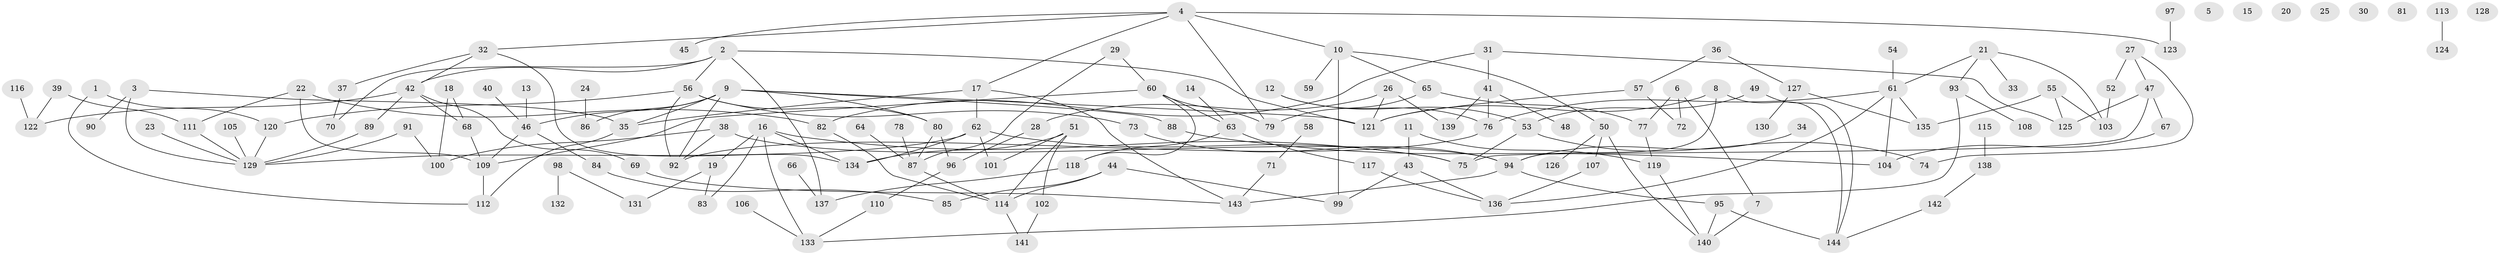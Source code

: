 // coarse degree distribution, {3: 0.1717171717171717, 8: 0.050505050505050504, 0: 0.0707070707070707, 2: 0.1919191919191919, 7: 0.04040404040404041, 6: 0.06060606060606061, 4: 0.12121212121212122, 1: 0.24242424242424243, 5: 0.050505050505050504}
// Generated by graph-tools (version 1.1) at 2025/41/03/06/25 10:41:20]
// undirected, 144 vertices, 191 edges
graph export_dot {
graph [start="1"]
  node [color=gray90,style=filled];
  1;
  2;
  3;
  4;
  5;
  6;
  7;
  8;
  9;
  10;
  11;
  12;
  13;
  14;
  15;
  16;
  17;
  18;
  19;
  20;
  21;
  22;
  23;
  24;
  25;
  26;
  27;
  28;
  29;
  30;
  31;
  32;
  33;
  34;
  35;
  36;
  37;
  38;
  39;
  40;
  41;
  42;
  43;
  44;
  45;
  46;
  47;
  48;
  49;
  50;
  51;
  52;
  53;
  54;
  55;
  56;
  57;
  58;
  59;
  60;
  61;
  62;
  63;
  64;
  65;
  66;
  67;
  68;
  69;
  70;
  71;
  72;
  73;
  74;
  75;
  76;
  77;
  78;
  79;
  80;
  81;
  82;
  83;
  84;
  85;
  86;
  87;
  88;
  89;
  90;
  91;
  92;
  93;
  94;
  95;
  96;
  97;
  98;
  99;
  100;
  101;
  102;
  103;
  104;
  105;
  106;
  107;
  108;
  109;
  110;
  111;
  112;
  113;
  114;
  115;
  116;
  117;
  118;
  119;
  120;
  121;
  122;
  123;
  124;
  125;
  126;
  127;
  128;
  129;
  130;
  131;
  132;
  133;
  134;
  135;
  136;
  137;
  138;
  139;
  140;
  141;
  142;
  143;
  144;
  1 -- 112;
  1 -- 120;
  2 -- 42;
  2 -- 56;
  2 -- 70;
  2 -- 121;
  2 -- 137;
  3 -- 35;
  3 -- 90;
  3 -- 129;
  4 -- 10;
  4 -- 17;
  4 -- 32;
  4 -- 45;
  4 -- 79;
  4 -- 123;
  6 -- 7;
  6 -- 72;
  6 -- 77;
  7 -- 140;
  8 -- 94;
  8 -- 121;
  8 -- 144;
  9 -- 35;
  9 -- 46;
  9 -- 80;
  9 -- 86;
  9 -- 88;
  9 -- 92;
  9 -- 121;
  10 -- 50;
  10 -- 59;
  10 -- 65;
  10 -- 99;
  11 -- 43;
  11 -- 119;
  12 -- 53;
  12 -- 76;
  13 -- 46;
  14 -- 63;
  16 -- 19;
  16 -- 75;
  16 -- 83;
  16 -- 133;
  16 -- 134;
  17 -- 35;
  17 -- 62;
  17 -- 143;
  18 -- 68;
  18 -- 100;
  19 -- 83;
  19 -- 131;
  21 -- 33;
  21 -- 61;
  21 -- 93;
  21 -- 103;
  22 -- 82;
  22 -- 109;
  22 -- 111;
  23 -- 129;
  24 -- 86;
  26 -- 28;
  26 -- 121;
  26 -- 139;
  27 -- 47;
  27 -- 52;
  27 -- 74;
  28 -- 96;
  29 -- 60;
  29 -- 87;
  31 -- 41;
  31 -- 82;
  31 -- 125;
  32 -- 37;
  32 -- 42;
  32 -- 134;
  34 -- 94;
  35 -- 112;
  36 -- 57;
  36 -- 127;
  37 -- 70;
  38 -- 92;
  38 -- 94;
  38 -- 100;
  39 -- 111;
  39 -- 122;
  40 -- 46;
  41 -- 48;
  41 -- 76;
  41 -- 139;
  42 -- 68;
  42 -- 69;
  42 -- 89;
  42 -- 122;
  43 -- 99;
  43 -- 136;
  44 -- 85;
  44 -- 99;
  44 -- 114;
  46 -- 84;
  46 -- 109;
  47 -- 67;
  47 -- 75;
  47 -- 125;
  49 -- 53;
  49 -- 144;
  50 -- 107;
  50 -- 126;
  50 -- 140;
  51 -- 101;
  51 -- 102;
  51 -- 114;
  51 -- 134;
  52 -- 103;
  53 -- 74;
  53 -- 75;
  54 -- 61;
  55 -- 103;
  55 -- 125;
  55 -- 135;
  56 -- 73;
  56 -- 80;
  56 -- 92;
  56 -- 120;
  57 -- 72;
  57 -- 121;
  58 -- 71;
  60 -- 63;
  60 -- 79;
  60 -- 109;
  60 -- 118;
  61 -- 76;
  61 -- 104;
  61 -- 135;
  61 -- 136;
  62 -- 75;
  62 -- 101;
  62 -- 129;
  62 -- 134;
  63 -- 117;
  63 -- 118;
  64 -- 87;
  65 -- 77;
  65 -- 79;
  66 -- 137;
  67 -- 104;
  68 -- 109;
  69 -- 143;
  71 -- 143;
  73 -- 94;
  76 -- 92;
  77 -- 119;
  78 -- 87;
  80 -- 87;
  80 -- 96;
  82 -- 114;
  84 -- 85;
  87 -- 114;
  88 -- 104;
  89 -- 129;
  91 -- 100;
  91 -- 129;
  93 -- 108;
  93 -- 133;
  94 -- 95;
  94 -- 143;
  95 -- 140;
  95 -- 144;
  96 -- 110;
  97 -- 123;
  98 -- 131;
  98 -- 132;
  102 -- 141;
  105 -- 129;
  106 -- 133;
  107 -- 136;
  109 -- 112;
  110 -- 133;
  111 -- 129;
  113 -- 124;
  114 -- 141;
  115 -- 138;
  116 -- 122;
  117 -- 136;
  118 -- 137;
  119 -- 140;
  120 -- 129;
  127 -- 130;
  127 -- 135;
  138 -- 142;
  142 -- 144;
}
